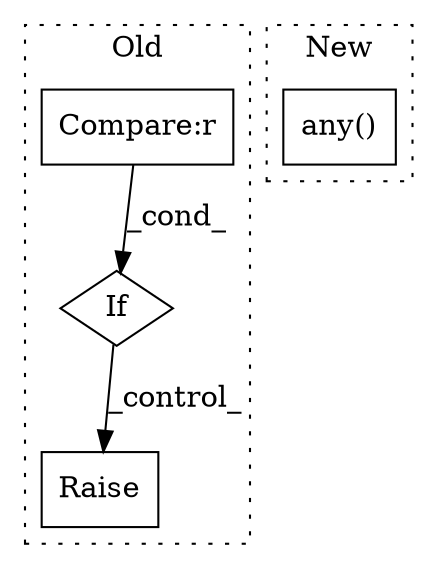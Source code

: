 digraph G {
subgraph cluster0 {
1 [label="Raise" a="91" s="12268" l="6" shape="box"];
3 [label="If" a="96" s="12208" l="0" shape="diamond"];
4 [label="Compare:r" a="40" s="12208" l="42" shape="box"];
label = "Old";
style="dotted";
}
subgraph cluster1 {
2 [label="any()" a="75" s="13300" l="16" shape="box"];
label = "New";
style="dotted";
}
3 -> 1 [label="_control_"];
4 -> 3 [label="_cond_"];
}